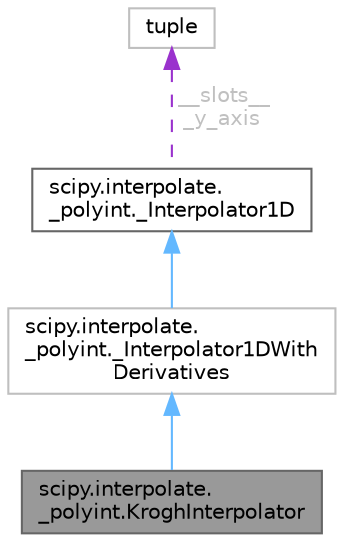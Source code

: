 digraph "scipy.interpolate._polyint.KroghInterpolator"
{
 // LATEX_PDF_SIZE
  bgcolor="transparent";
  edge [fontname=Helvetica,fontsize=10,labelfontname=Helvetica,labelfontsize=10];
  node [fontname=Helvetica,fontsize=10,shape=box,height=0.2,width=0.4];
  Node1 [id="Node000001",label="scipy.interpolate.\l_polyint.KroghInterpolator",height=0.2,width=0.4,color="gray40", fillcolor="grey60", style="filled", fontcolor="black",tooltip=" "];
  Node2 -> Node1 [id="edge1_Node000001_Node000002",dir="back",color="steelblue1",style="solid",tooltip=" "];
  Node2 [id="Node000002",label="scipy.interpolate.\l_polyint._Interpolator1DWith\lDerivatives",height=0.2,width=0.4,color="grey75", fillcolor="white", style="filled",URL="$d4/d06/classscipy_1_1interpolate_1_1__polyint_1_1__Interpolator1DWithDerivatives.html",tooltip=" "];
  Node3 -> Node2 [id="edge2_Node000002_Node000003",dir="back",color="steelblue1",style="solid",tooltip=" "];
  Node3 [id="Node000003",label="scipy.interpolate.\l_polyint._Interpolator1D",height=0.2,width=0.4,color="gray40", fillcolor="white", style="filled",URL="$db/dc2/classscipy_1_1interpolate_1_1__polyint_1_1__Interpolator1D.html",tooltip=" "];
  Node4 -> Node3 [id="edge3_Node000003_Node000004",dir="back",color="darkorchid3",style="dashed",tooltip=" ",label=" __slots__\n_y_axis",fontcolor="grey" ];
  Node4 [id="Node000004",label="tuple",height=0.2,width=0.4,color="grey75", fillcolor="white", style="filled",tooltip=" "];
}
